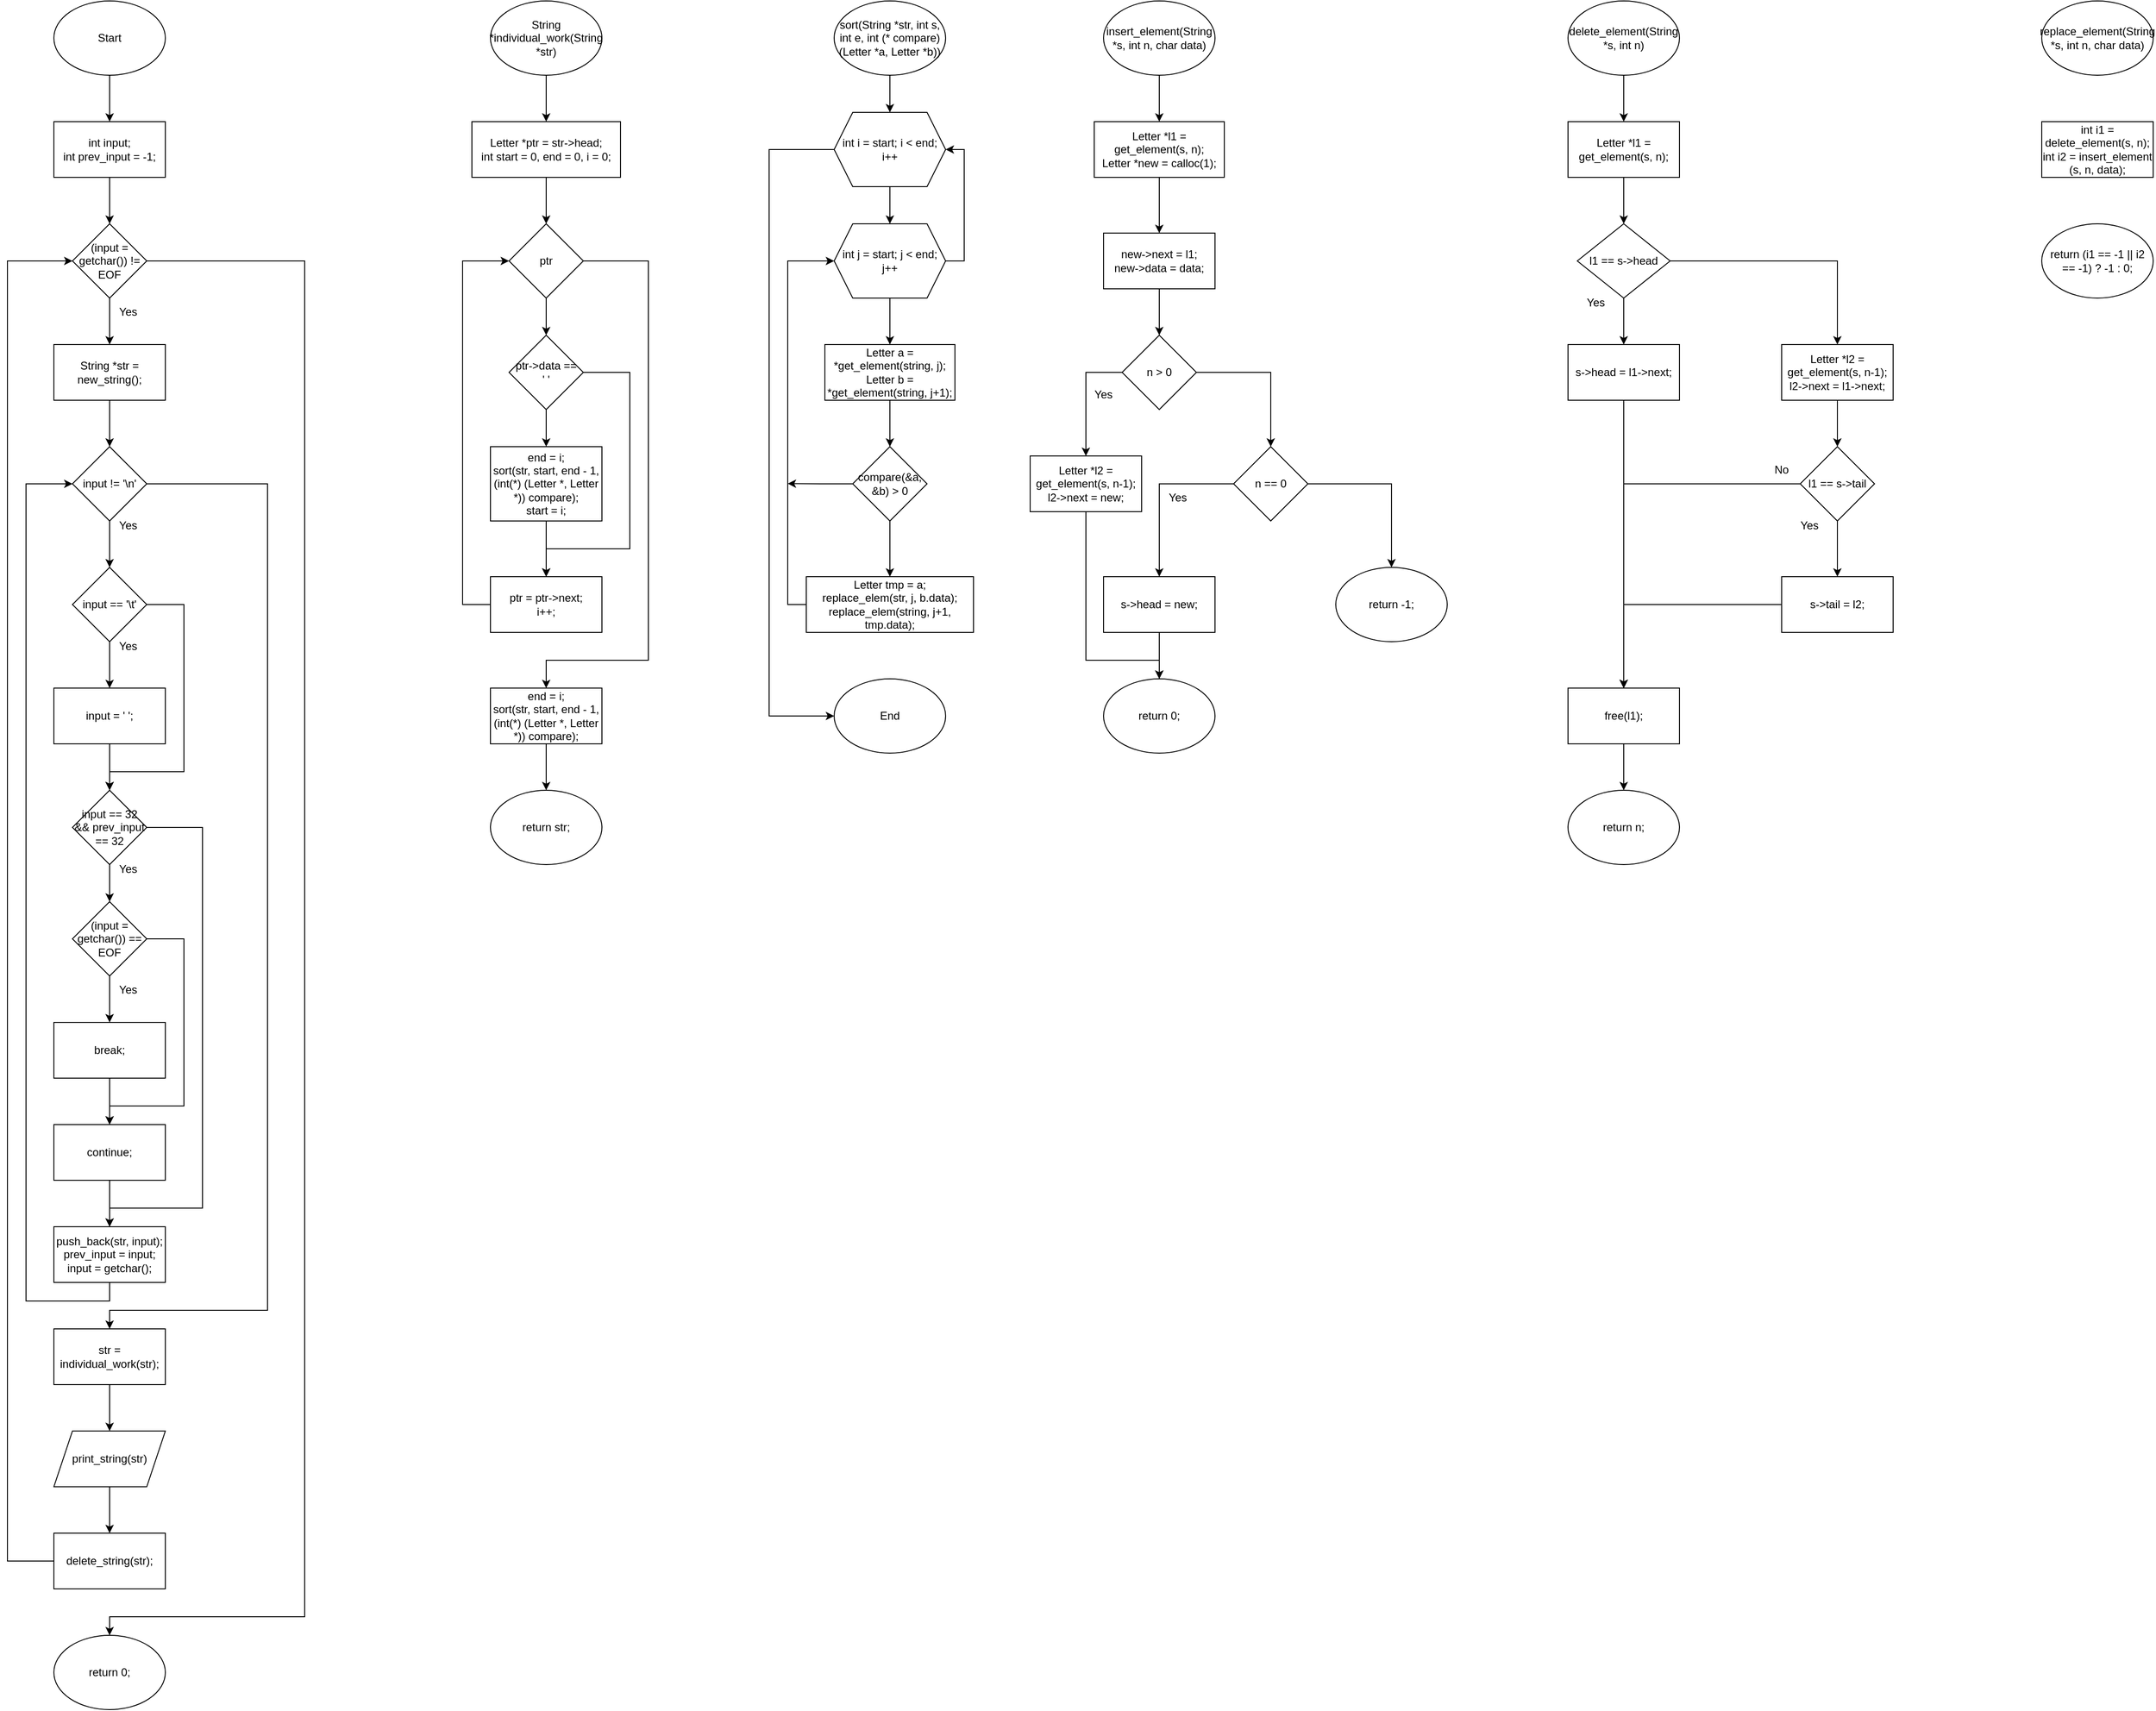 <mxfile version="20.7.4" type="github">
  <diagram id="Y2vHarJacgxoCaG1EZnM" name="Страница 1">
    <mxGraphModel dx="521" dy="563" grid="1" gridSize="10" guides="1" tooltips="1" connect="1" arrows="1" fold="1" page="1" pageScale="1" pageWidth="827" pageHeight="1169" math="0" shadow="0">
      <root>
        <mxCell id="0" />
        <mxCell id="1" parent="0" />
        <mxCell id="xrbsxQGYiJHUY4e2r1St-13" value="" style="edgeStyle=orthogonalEdgeStyle;rounded=0;orthogonalLoop=1;jettySize=auto;html=1;" edge="1" parent="1" source="xrbsxQGYiJHUY4e2r1St-1" target="xrbsxQGYiJHUY4e2r1St-2">
          <mxGeometry relative="1" as="geometry" />
        </mxCell>
        <mxCell id="xrbsxQGYiJHUY4e2r1St-1" value="Start" style="ellipse;whiteSpace=wrap;html=1;" vertex="1" parent="1">
          <mxGeometry x="70" y="50" width="120" height="80" as="geometry" />
        </mxCell>
        <mxCell id="xrbsxQGYiJHUY4e2r1St-14" value="" style="edgeStyle=orthogonalEdgeStyle;rounded=0;orthogonalLoop=1;jettySize=auto;html=1;" edge="1" parent="1" source="xrbsxQGYiJHUY4e2r1St-2" target="xrbsxQGYiJHUY4e2r1St-3">
          <mxGeometry relative="1" as="geometry" />
        </mxCell>
        <mxCell id="xrbsxQGYiJHUY4e2r1St-2" value="int input;&lt;br&gt;int prev_input = -1;" style="rounded=0;whiteSpace=wrap;html=1;" vertex="1" parent="1">
          <mxGeometry x="70" y="180" width="120" height="60" as="geometry" />
        </mxCell>
        <mxCell id="xrbsxQGYiJHUY4e2r1St-15" value="" style="edgeStyle=orthogonalEdgeStyle;rounded=0;orthogonalLoop=1;jettySize=auto;html=1;" edge="1" parent="1" source="xrbsxQGYiJHUY4e2r1St-3" target="xrbsxQGYiJHUY4e2r1St-4">
          <mxGeometry relative="1" as="geometry" />
        </mxCell>
        <mxCell id="xrbsxQGYiJHUY4e2r1St-42" style="edgeStyle=orthogonalEdgeStyle;rounded=0;orthogonalLoop=1;jettySize=auto;html=1;exitX=1;exitY=0.5;exitDx=0;exitDy=0;entryX=0.5;entryY=0;entryDx=0;entryDy=0;" edge="1" parent="1" source="xrbsxQGYiJHUY4e2r1St-3" target="xrbsxQGYiJHUY4e2r1St-28">
          <mxGeometry relative="1" as="geometry">
            <Array as="points">
              <mxPoint x="340" y="330" />
              <mxPoint x="340" y="1790" />
              <mxPoint x="130" y="1790" />
            </Array>
          </mxGeometry>
        </mxCell>
        <mxCell id="xrbsxQGYiJHUY4e2r1St-3" value="(input = getchar()) != EOF" style="rhombus;whiteSpace=wrap;html=1;" vertex="1" parent="1">
          <mxGeometry x="90" y="290" width="80" height="80" as="geometry" />
        </mxCell>
        <mxCell id="xrbsxQGYiJHUY4e2r1St-16" value="" style="edgeStyle=orthogonalEdgeStyle;rounded=0;orthogonalLoop=1;jettySize=auto;html=1;" edge="1" parent="1" source="xrbsxQGYiJHUY4e2r1St-4" target="xrbsxQGYiJHUY4e2r1St-5">
          <mxGeometry relative="1" as="geometry" />
        </mxCell>
        <mxCell id="xrbsxQGYiJHUY4e2r1St-4" value="String *str = new_string();" style="rounded=0;whiteSpace=wrap;html=1;" vertex="1" parent="1">
          <mxGeometry x="70" y="420" width="120" height="60" as="geometry" />
        </mxCell>
        <mxCell id="xrbsxQGYiJHUY4e2r1St-17" value="" style="edgeStyle=orthogonalEdgeStyle;rounded=0;orthogonalLoop=1;jettySize=auto;html=1;" edge="1" parent="1" source="xrbsxQGYiJHUY4e2r1St-5" target="xrbsxQGYiJHUY4e2r1St-6">
          <mxGeometry relative="1" as="geometry" />
        </mxCell>
        <mxCell id="xrbsxQGYiJHUY4e2r1St-38" style="edgeStyle=orthogonalEdgeStyle;rounded=0;orthogonalLoop=1;jettySize=auto;html=1;exitX=1;exitY=0.5;exitDx=0;exitDy=0;entryX=0.5;entryY=0;entryDx=0;entryDy=0;" edge="1" parent="1" source="xrbsxQGYiJHUY4e2r1St-5" target="xrbsxQGYiJHUY4e2r1St-25">
          <mxGeometry relative="1" as="geometry">
            <Array as="points">
              <mxPoint x="300" y="570" />
              <mxPoint x="300" y="1460" />
              <mxPoint x="130" y="1460" />
            </Array>
          </mxGeometry>
        </mxCell>
        <mxCell id="xrbsxQGYiJHUY4e2r1St-5" value="input != &#39;\n&#39;" style="rhombus;whiteSpace=wrap;html=1;" vertex="1" parent="1">
          <mxGeometry x="90" y="530" width="80" height="80" as="geometry" />
        </mxCell>
        <mxCell id="xrbsxQGYiJHUY4e2r1St-8" value="" style="edgeStyle=orthogonalEdgeStyle;rounded=0;orthogonalLoop=1;jettySize=auto;html=1;" edge="1" parent="1" source="xrbsxQGYiJHUY4e2r1St-6" target="xrbsxQGYiJHUY4e2r1St-7">
          <mxGeometry relative="1" as="geometry" />
        </mxCell>
        <mxCell id="xrbsxQGYiJHUY4e2r1St-18" style="edgeStyle=orthogonalEdgeStyle;rounded=0;orthogonalLoop=1;jettySize=auto;html=1;exitX=1;exitY=0.5;exitDx=0;exitDy=0;entryX=0.5;entryY=0;entryDx=0;entryDy=0;" edge="1" parent="1" source="xrbsxQGYiJHUY4e2r1St-6" target="xrbsxQGYiJHUY4e2r1St-9">
          <mxGeometry relative="1" as="geometry">
            <Array as="points">
              <mxPoint x="210" y="700" />
              <mxPoint x="210" y="880" />
              <mxPoint x="130" y="880" />
            </Array>
          </mxGeometry>
        </mxCell>
        <mxCell id="xrbsxQGYiJHUY4e2r1St-6" value="input == &#39;\t&#39;" style="rhombus;whiteSpace=wrap;html=1;" vertex="1" parent="1">
          <mxGeometry x="90" y="660" width="80" height="80" as="geometry" />
        </mxCell>
        <mxCell id="xrbsxQGYiJHUY4e2r1St-19" value="" style="edgeStyle=orthogonalEdgeStyle;rounded=0;orthogonalLoop=1;jettySize=auto;html=1;" edge="1" parent="1" source="xrbsxQGYiJHUY4e2r1St-7" target="xrbsxQGYiJHUY4e2r1St-9">
          <mxGeometry relative="1" as="geometry" />
        </mxCell>
        <mxCell id="xrbsxQGYiJHUY4e2r1St-7" value="input = &#39; &#39;;" style="rounded=0;whiteSpace=wrap;html=1;" vertex="1" parent="1">
          <mxGeometry x="70" y="790" width="120" height="60" as="geometry" />
        </mxCell>
        <mxCell id="xrbsxQGYiJHUY4e2r1St-20" value="" style="edgeStyle=orthogonalEdgeStyle;rounded=0;orthogonalLoop=1;jettySize=auto;html=1;" edge="1" parent="1" source="xrbsxQGYiJHUY4e2r1St-9" target="xrbsxQGYiJHUY4e2r1St-10">
          <mxGeometry relative="1" as="geometry" />
        </mxCell>
        <mxCell id="xrbsxQGYiJHUY4e2r1St-33" style="edgeStyle=orthogonalEdgeStyle;rounded=0;orthogonalLoop=1;jettySize=auto;html=1;exitX=1;exitY=0.5;exitDx=0;exitDy=0;entryX=0.5;entryY=0;entryDx=0;entryDy=0;" edge="1" parent="1" source="xrbsxQGYiJHUY4e2r1St-9" target="xrbsxQGYiJHUY4e2r1St-24">
          <mxGeometry relative="1" as="geometry">
            <Array as="points">
              <mxPoint x="230" y="940" />
              <mxPoint x="230" y="1350" />
              <mxPoint x="130" y="1350" />
            </Array>
          </mxGeometry>
        </mxCell>
        <mxCell id="xrbsxQGYiJHUY4e2r1St-9" value="input == 32 &amp;amp;&amp;amp; prev_input == 32" style="rhombus;whiteSpace=wrap;html=1;" vertex="1" parent="1">
          <mxGeometry x="90" y="900" width="80" height="80" as="geometry" />
        </mxCell>
        <mxCell id="xrbsxQGYiJHUY4e2r1St-21" value="" style="edgeStyle=orthogonalEdgeStyle;rounded=0;orthogonalLoop=1;jettySize=auto;html=1;" edge="1" parent="1" source="xrbsxQGYiJHUY4e2r1St-10" target="xrbsxQGYiJHUY4e2r1St-11">
          <mxGeometry relative="1" as="geometry" />
        </mxCell>
        <mxCell id="xrbsxQGYiJHUY4e2r1St-22" style="edgeStyle=orthogonalEdgeStyle;rounded=0;orthogonalLoop=1;jettySize=auto;html=1;exitX=1;exitY=0.5;exitDx=0;exitDy=0;entryX=0.5;entryY=0;entryDx=0;entryDy=0;" edge="1" parent="1" source="xrbsxQGYiJHUY4e2r1St-10" target="xrbsxQGYiJHUY4e2r1St-12">
          <mxGeometry relative="1" as="geometry">
            <Array as="points">
              <mxPoint x="210" y="1060" />
              <mxPoint x="210" y="1240" />
              <mxPoint x="130" y="1240" />
            </Array>
          </mxGeometry>
        </mxCell>
        <mxCell id="xrbsxQGYiJHUY4e2r1St-10" value="(input = getchar()) == EOF" style="rhombus;whiteSpace=wrap;html=1;" vertex="1" parent="1">
          <mxGeometry x="90" y="1020" width="80" height="80" as="geometry" />
        </mxCell>
        <mxCell id="xrbsxQGYiJHUY4e2r1St-23" value="" style="edgeStyle=orthogonalEdgeStyle;rounded=0;orthogonalLoop=1;jettySize=auto;html=1;" edge="1" parent="1" source="xrbsxQGYiJHUY4e2r1St-11" target="xrbsxQGYiJHUY4e2r1St-12">
          <mxGeometry relative="1" as="geometry" />
        </mxCell>
        <mxCell id="xrbsxQGYiJHUY4e2r1St-11" value="break;" style="rounded=0;whiteSpace=wrap;html=1;" vertex="1" parent="1">
          <mxGeometry x="70" y="1150" width="120" height="60" as="geometry" />
        </mxCell>
        <mxCell id="xrbsxQGYiJHUY4e2r1St-34" value="" style="edgeStyle=orthogonalEdgeStyle;rounded=0;orthogonalLoop=1;jettySize=auto;html=1;" edge="1" parent="1" source="xrbsxQGYiJHUY4e2r1St-12" target="xrbsxQGYiJHUY4e2r1St-24">
          <mxGeometry relative="1" as="geometry" />
        </mxCell>
        <mxCell id="xrbsxQGYiJHUY4e2r1St-12" value="continue;" style="rounded=0;whiteSpace=wrap;html=1;" vertex="1" parent="1">
          <mxGeometry x="70" y="1260" width="120" height="60" as="geometry" />
        </mxCell>
        <mxCell id="xrbsxQGYiJHUY4e2r1St-37" style="edgeStyle=orthogonalEdgeStyle;rounded=0;orthogonalLoop=1;jettySize=auto;html=1;exitX=0.5;exitY=1;exitDx=0;exitDy=0;entryX=0;entryY=0.5;entryDx=0;entryDy=0;" edge="1" parent="1" source="xrbsxQGYiJHUY4e2r1St-24" target="xrbsxQGYiJHUY4e2r1St-5">
          <mxGeometry relative="1" as="geometry">
            <Array as="points">
              <mxPoint x="130" y="1450" />
              <mxPoint x="40" y="1450" />
              <mxPoint x="40" y="570" />
            </Array>
          </mxGeometry>
        </mxCell>
        <mxCell id="xrbsxQGYiJHUY4e2r1St-24" value="push_back(str, input);&lt;br&gt;prev_input = input;&lt;br&gt;input = getchar();" style="rounded=0;whiteSpace=wrap;html=1;" vertex="1" parent="1">
          <mxGeometry x="70" y="1370" width="120" height="60" as="geometry" />
        </mxCell>
        <mxCell id="xrbsxQGYiJHUY4e2r1St-39" value="" style="edgeStyle=orthogonalEdgeStyle;rounded=0;orthogonalLoop=1;jettySize=auto;html=1;" edge="1" parent="1" source="xrbsxQGYiJHUY4e2r1St-25" target="xrbsxQGYiJHUY4e2r1St-26">
          <mxGeometry relative="1" as="geometry" />
        </mxCell>
        <mxCell id="xrbsxQGYiJHUY4e2r1St-25" value="str = individual_work(str);" style="rounded=0;whiteSpace=wrap;html=1;" vertex="1" parent="1">
          <mxGeometry x="70" y="1480" width="120" height="60" as="geometry" />
        </mxCell>
        <mxCell id="xrbsxQGYiJHUY4e2r1St-40" value="" style="edgeStyle=orthogonalEdgeStyle;rounded=0;orthogonalLoop=1;jettySize=auto;html=1;" edge="1" parent="1" source="xrbsxQGYiJHUY4e2r1St-26" target="xrbsxQGYiJHUY4e2r1St-27">
          <mxGeometry relative="1" as="geometry" />
        </mxCell>
        <mxCell id="xrbsxQGYiJHUY4e2r1St-26" value="print_string(str)" style="shape=parallelogram;perimeter=parallelogramPerimeter;whiteSpace=wrap;html=1;fixedSize=1;" vertex="1" parent="1">
          <mxGeometry x="70" y="1590" width="120" height="60" as="geometry" />
        </mxCell>
        <mxCell id="xrbsxQGYiJHUY4e2r1St-41" style="edgeStyle=orthogonalEdgeStyle;rounded=0;orthogonalLoop=1;jettySize=auto;html=1;exitX=0;exitY=0.5;exitDx=0;exitDy=0;entryX=0;entryY=0.5;entryDx=0;entryDy=0;" edge="1" parent="1" source="xrbsxQGYiJHUY4e2r1St-27" target="xrbsxQGYiJHUY4e2r1St-3">
          <mxGeometry relative="1" as="geometry">
            <Array as="points">
              <mxPoint x="20" y="1730" />
              <mxPoint x="20" y="330" />
            </Array>
          </mxGeometry>
        </mxCell>
        <mxCell id="xrbsxQGYiJHUY4e2r1St-27" value="delete_string(str);" style="rounded=0;whiteSpace=wrap;html=1;" vertex="1" parent="1">
          <mxGeometry x="70" y="1700" width="120" height="60" as="geometry" />
        </mxCell>
        <mxCell id="xrbsxQGYiJHUY4e2r1St-28" value="return 0;" style="ellipse;whiteSpace=wrap;html=1;" vertex="1" parent="1">
          <mxGeometry x="70" y="1810" width="120" height="80" as="geometry" />
        </mxCell>
        <mxCell id="xrbsxQGYiJHUY4e2r1St-29" value="Yes" style="text;html=1;strokeColor=none;fillColor=none;align=center;verticalAlign=middle;whiteSpace=wrap;rounded=0;" vertex="1" parent="1">
          <mxGeometry x="120" y="730" width="60" height="30" as="geometry" />
        </mxCell>
        <mxCell id="xrbsxQGYiJHUY4e2r1St-30" value="Yes" style="text;html=1;strokeColor=none;fillColor=none;align=center;verticalAlign=middle;whiteSpace=wrap;rounded=0;" vertex="1" parent="1">
          <mxGeometry x="120" y="600" width="60" height="30" as="geometry" />
        </mxCell>
        <mxCell id="xrbsxQGYiJHUY4e2r1St-31" value="Yes" style="text;html=1;strokeColor=none;fillColor=none;align=center;verticalAlign=middle;whiteSpace=wrap;rounded=0;" vertex="1" parent="1">
          <mxGeometry x="120" y="370" width="60" height="30" as="geometry" />
        </mxCell>
        <mxCell id="xrbsxQGYiJHUY4e2r1St-35" value="Yes" style="text;html=1;strokeColor=none;fillColor=none;align=center;verticalAlign=middle;whiteSpace=wrap;rounded=0;" vertex="1" parent="1">
          <mxGeometry x="120" y="970" width="60" height="30" as="geometry" />
        </mxCell>
        <mxCell id="xrbsxQGYiJHUY4e2r1St-36" value="Yes" style="text;html=1;strokeColor=none;fillColor=none;align=center;verticalAlign=middle;whiteSpace=wrap;rounded=0;" vertex="1" parent="1">
          <mxGeometry x="120" y="1100" width="60" height="30" as="geometry" />
        </mxCell>
        <mxCell id="xrbsxQGYiJHUY4e2r1St-52" value="" style="edgeStyle=orthogonalEdgeStyle;rounded=0;orthogonalLoop=1;jettySize=auto;html=1;" edge="1" parent="1" source="xrbsxQGYiJHUY4e2r1St-43" target="xrbsxQGYiJHUY4e2r1St-44">
          <mxGeometry relative="1" as="geometry" />
        </mxCell>
        <mxCell id="xrbsxQGYiJHUY4e2r1St-43" value="String *individual_work(String *str)" style="ellipse;whiteSpace=wrap;html=1;" vertex="1" parent="1">
          <mxGeometry x="540" y="50" width="120" height="80" as="geometry" />
        </mxCell>
        <mxCell id="xrbsxQGYiJHUY4e2r1St-53" value="" style="edgeStyle=orthogonalEdgeStyle;rounded=0;orthogonalLoop=1;jettySize=auto;html=1;" edge="1" parent="1" source="xrbsxQGYiJHUY4e2r1St-44" target="xrbsxQGYiJHUY4e2r1St-45">
          <mxGeometry relative="1" as="geometry" />
        </mxCell>
        <mxCell id="xrbsxQGYiJHUY4e2r1St-44" value="Letter *ptr = str-&amp;gt;head;&lt;br&gt;int start = 0, end = 0, i = 0;" style="rounded=0;whiteSpace=wrap;html=1;" vertex="1" parent="1">
          <mxGeometry x="520" y="180" width="160" height="60" as="geometry" />
        </mxCell>
        <mxCell id="xrbsxQGYiJHUY4e2r1St-51" value="" style="edgeStyle=orthogonalEdgeStyle;rounded=0;orthogonalLoop=1;jettySize=auto;html=1;" edge="1" parent="1" source="xrbsxQGYiJHUY4e2r1St-45" target="xrbsxQGYiJHUY4e2r1St-46">
          <mxGeometry relative="1" as="geometry" />
        </mxCell>
        <mxCell id="xrbsxQGYiJHUY4e2r1St-57" style="edgeStyle=orthogonalEdgeStyle;rounded=0;orthogonalLoop=1;jettySize=auto;html=1;exitX=1;exitY=0.5;exitDx=0;exitDy=0;entryX=0.5;entryY=0;entryDx=0;entryDy=0;" edge="1" parent="1" source="xrbsxQGYiJHUY4e2r1St-45" target="xrbsxQGYiJHUY4e2r1St-56">
          <mxGeometry relative="1" as="geometry">
            <Array as="points">
              <mxPoint x="710" y="330" />
              <mxPoint x="710" y="760" />
              <mxPoint x="600" y="760" />
            </Array>
          </mxGeometry>
        </mxCell>
        <mxCell id="xrbsxQGYiJHUY4e2r1St-45" value="ptr" style="rhombus;whiteSpace=wrap;html=1;" vertex="1" parent="1">
          <mxGeometry x="560" y="290" width="80" height="80" as="geometry" />
        </mxCell>
        <mxCell id="xrbsxQGYiJHUY4e2r1St-48" value="" style="edgeStyle=orthogonalEdgeStyle;rounded=0;orthogonalLoop=1;jettySize=auto;html=1;" edge="1" parent="1" source="xrbsxQGYiJHUY4e2r1St-46" target="xrbsxQGYiJHUY4e2r1St-47">
          <mxGeometry relative="1" as="geometry" />
        </mxCell>
        <mxCell id="xrbsxQGYiJHUY4e2r1St-50" style="edgeStyle=orthogonalEdgeStyle;rounded=0;orthogonalLoop=1;jettySize=auto;html=1;exitX=1;exitY=0.5;exitDx=0;exitDy=0;entryX=0.5;entryY=0;entryDx=0;entryDy=0;" edge="1" parent="1" source="xrbsxQGYiJHUY4e2r1St-46" target="xrbsxQGYiJHUY4e2r1St-49">
          <mxGeometry relative="1" as="geometry">
            <Array as="points">
              <mxPoint x="690" y="450" />
              <mxPoint x="690" y="640" />
              <mxPoint x="600" y="640" />
            </Array>
          </mxGeometry>
        </mxCell>
        <mxCell id="xrbsxQGYiJHUY4e2r1St-46" value="ptr-&amp;gt;data ==&lt;br&gt;&#39; &#39;" style="rhombus;whiteSpace=wrap;html=1;" vertex="1" parent="1">
          <mxGeometry x="560" y="410" width="80" height="80" as="geometry" />
        </mxCell>
        <mxCell id="xrbsxQGYiJHUY4e2r1St-54" value="" style="edgeStyle=orthogonalEdgeStyle;rounded=0;orthogonalLoop=1;jettySize=auto;html=1;" edge="1" parent="1" source="xrbsxQGYiJHUY4e2r1St-47" target="xrbsxQGYiJHUY4e2r1St-49">
          <mxGeometry relative="1" as="geometry" />
        </mxCell>
        <mxCell id="xrbsxQGYiJHUY4e2r1St-47" value="end = i;&lt;br&gt;sort(str, start, end - 1, (int(*) (Letter *, Letter *)) compare);&lt;br&gt;start = i;" style="rounded=0;whiteSpace=wrap;html=1;" vertex="1" parent="1">
          <mxGeometry x="540" y="530" width="120" height="80" as="geometry" />
        </mxCell>
        <mxCell id="xrbsxQGYiJHUY4e2r1St-55" style="edgeStyle=orthogonalEdgeStyle;rounded=0;orthogonalLoop=1;jettySize=auto;html=1;exitX=0;exitY=0.5;exitDx=0;exitDy=0;entryX=0;entryY=0.5;entryDx=0;entryDy=0;" edge="1" parent="1" source="xrbsxQGYiJHUY4e2r1St-49" target="xrbsxQGYiJHUY4e2r1St-45">
          <mxGeometry relative="1" as="geometry">
            <Array as="points">
              <mxPoint x="510" y="700" />
              <mxPoint x="510" y="330" />
            </Array>
          </mxGeometry>
        </mxCell>
        <mxCell id="xrbsxQGYiJHUY4e2r1St-49" value="ptr = ptr-&amp;gt;next;&lt;br&gt;i++;" style="rounded=0;whiteSpace=wrap;html=1;" vertex="1" parent="1">
          <mxGeometry x="540" y="670" width="120" height="60" as="geometry" />
        </mxCell>
        <mxCell id="xrbsxQGYiJHUY4e2r1St-59" value="" style="edgeStyle=orthogonalEdgeStyle;rounded=0;orthogonalLoop=1;jettySize=auto;html=1;" edge="1" parent="1" source="xrbsxQGYiJHUY4e2r1St-56" target="xrbsxQGYiJHUY4e2r1St-58">
          <mxGeometry relative="1" as="geometry" />
        </mxCell>
        <mxCell id="xrbsxQGYiJHUY4e2r1St-56" value="end = i;&lt;br&gt;sort(str, start, end - 1, (int(*) (Letter *, Letter *)) compare);" style="rounded=0;whiteSpace=wrap;html=1;" vertex="1" parent="1">
          <mxGeometry x="540" y="790" width="120" height="60" as="geometry" />
        </mxCell>
        <mxCell id="xrbsxQGYiJHUY4e2r1St-58" value="return str;" style="ellipse;whiteSpace=wrap;html=1;" vertex="1" parent="1">
          <mxGeometry x="540" y="900" width="120" height="80" as="geometry" />
        </mxCell>
        <mxCell id="xrbsxQGYiJHUY4e2r1St-67" value="" style="edgeStyle=orthogonalEdgeStyle;rounded=0;orthogonalLoop=1;jettySize=auto;html=1;" edge="1" parent="1" source="xrbsxQGYiJHUY4e2r1St-60" target="xrbsxQGYiJHUY4e2r1St-61">
          <mxGeometry relative="1" as="geometry" />
        </mxCell>
        <mxCell id="xrbsxQGYiJHUY4e2r1St-60" value="sort(String *str, int s, int e, int (* compare) (Letter *a, Letter *b))" style="ellipse;whiteSpace=wrap;html=1;" vertex="1" parent="1">
          <mxGeometry x="910" y="50" width="120" height="80" as="geometry" />
        </mxCell>
        <mxCell id="xrbsxQGYiJHUY4e2r1St-68" value="" style="edgeStyle=orthogonalEdgeStyle;rounded=0;orthogonalLoop=1;jettySize=auto;html=1;" edge="1" parent="1" source="xrbsxQGYiJHUY4e2r1St-61" target="xrbsxQGYiJHUY4e2r1St-62">
          <mxGeometry relative="1" as="geometry" />
        </mxCell>
        <mxCell id="xrbsxQGYiJHUY4e2r1St-76" style="edgeStyle=orthogonalEdgeStyle;rounded=0;orthogonalLoop=1;jettySize=auto;html=1;exitX=0;exitY=0.5;exitDx=0;exitDy=0;entryX=0;entryY=0.5;entryDx=0;entryDy=0;" edge="1" parent="1" source="xrbsxQGYiJHUY4e2r1St-61" target="xrbsxQGYiJHUY4e2r1St-75">
          <mxGeometry relative="1" as="geometry">
            <Array as="points">
              <mxPoint x="840" y="210" />
              <mxPoint x="840" y="820" />
            </Array>
          </mxGeometry>
        </mxCell>
        <mxCell id="xrbsxQGYiJHUY4e2r1St-61" value="int i = start; i &amp;lt; end; i++" style="shape=hexagon;perimeter=hexagonPerimeter2;whiteSpace=wrap;html=1;fixedSize=1;" vertex="1" parent="1">
          <mxGeometry x="910" y="170" width="120" height="80" as="geometry" />
        </mxCell>
        <mxCell id="xrbsxQGYiJHUY4e2r1St-69" value="" style="edgeStyle=orthogonalEdgeStyle;rounded=0;orthogonalLoop=1;jettySize=auto;html=1;" edge="1" parent="1" source="xrbsxQGYiJHUY4e2r1St-62" target="xrbsxQGYiJHUY4e2r1St-63">
          <mxGeometry relative="1" as="geometry" />
        </mxCell>
        <mxCell id="xrbsxQGYiJHUY4e2r1St-73" style="edgeStyle=orthogonalEdgeStyle;rounded=0;orthogonalLoop=1;jettySize=auto;html=1;exitX=1;exitY=0.5;exitDx=0;exitDy=0;entryX=1;entryY=0.5;entryDx=0;entryDy=0;" edge="1" parent="1" source="xrbsxQGYiJHUY4e2r1St-62" target="xrbsxQGYiJHUY4e2r1St-61">
          <mxGeometry relative="1" as="geometry" />
        </mxCell>
        <mxCell id="xrbsxQGYiJHUY4e2r1St-62" value="int j = start; j &amp;lt; end; j++" style="shape=hexagon;perimeter=hexagonPerimeter2;whiteSpace=wrap;html=1;fixedSize=1;" vertex="1" parent="1">
          <mxGeometry x="910" y="290" width="120" height="80" as="geometry" />
        </mxCell>
        <mxCell id="xrbsxQGYiJHUY4e2r1St-70" value="" style="edgeStyle=orthogonalEdgeStyle;rounded=0;orthogonalLoop=1;jettySize=auto;html=1;" edge="1" parent="1" source="xrbsxQGYiJHUY4e2r1St-63" target="xrbsxQGYiJHUY4e2r1St-64">
          <mxGeometry relative="1" as="geometry" />
        </mxCell>
        <mxCell id="xrbsxQGYiJHUY4e2r1St-63" value="Letter a = *get_element(string, j);&lt;br&gt;Letter b = *get_element(string, j+1);" style="rounded=0;whiteSpace=wrap;html=1;" vertex="1" parent="1">
          <mxGeometry x="900" y="420" width="140" height="60" as="geometry" />
        </mxCell>
        <mxCell id="xrbsxQGYiJHUY4e2r1St-66" value="" style="edgeStyle=orthogonalEdgeStyle;rounded=0;orthogonalLoop=1;jettySize=auto;html=1;" edge="1" parent="1" source="xrbsxQGYiJHUY4e2r1St-64" target="xrbsxQGYiJHUY4e2r1St-65">
          <mxGeometry relative="1" as="geometry" />
        </mxCell>
        <mxCell id="xrbsxQGYiJHUY4e2r1St-72" style="edgeStyle=orthogonalEdgeStyle;rounded=0;orthogonalLoop=1;jettySize=auto;html=1;exitX=0;exitY=0.5;exitDx=0;exitDy=0;" edge="1" parent="1" source="xrbsxQGYiJHUY4e2r1St-64">
          <mxGeometry relative="1" as="geometry">
            <mxPoint x="860" y="569.765" as="targetPoint" />
          </mxGeometry>
        </mxCell>
        <mxCell id="xrbsxQGYiJHUY4e2r1St-64" value="compare(&amp;amp;a, &amp;amp;b) &amp;gt; 0" style="rhombus;whiteSpace=wrap;html=1;" vertex="1" parent="1">
          <mxGeometry x="930" y="530" width="80" height="80" as="geometry" />
        </mxCell>
        <mxCell id="xrbsxQGYiJHUY4e2r1St-71" style="edgeStyle=orthogonalEdgeStyle;rounded=0;orthogonalLoop=1;jettySize=auto;html=1;exitX=0;exitY=0.5;exitDx=0;exitDy=0;entryX=0;entryY=0.5;entryDx=0;entryDy=0;" edge="1" parent="1" source="xrbsxQGYiJHUY4e2r1St-65" target="xrbsxQGYiJHUY4e2r1St-62">
          <mxGeometry relative="1" as="geometry" />
        </mxCell>
        <mxCell id="xrbsxQGYiJHUY4e2r1St-65" value="Letter tmp = a;&lt;br&gt;replace_elem(str, j, b.data);&lt;br&gt;replace_elem(string, j+1, tmp.data);" style="rounded=0;whiteSpace=wrap;html=1;" vertex="1" parent="1">
          <mxGeometry x="880" y="670" width="180" height="60" as="geometry" />
        </mxCell>
        <mxCell id="xrbsxQGYiJHUY4e2r1St-75" value="End" style="ellipse;whiteSpace=wrap;html=1;" vertex="1" parent="1">
          <mxGeometry x="910" y="780" width="120" height="80" as="geometry" />
        </mxCell>
        <mxCell id="xrbsxQGYiJHUY4e2r1St-87" value="" style="edgeStyle=orthogonalEdgeStyle;rounded=0;orthogonalLoop=1;jettySize=auto;html=1;" edge="1" parent="1" source="xrbsxQGYiJHUY4e2r1St-77" target="xrbsxQGYiJHUY4e2r1St-78">
          <mxGeometry relative="1" as="geometry" />
        </mxCell>
        <mxCell id="xrbsxQGYiJHUY4e2r1St-77" value="insert_element(String *s, int n, char data)" style="ellipse;whiteSpace=wrap;html=1;" vertex="1" parent="1">
          <mxGeometry x="1200" y="50" width="120" height="80" as="geometry" />
        </mxCell>
        <mxCell id="xrbsxQGYiJHUY4e2r1St-88" value="" style="edgeStyle=orthogonalEdgeStyle;rounded=0;orthogonalLoop=1;jettySize=auto;html=1;" edge="1" parent="1" source="xrbsxQGYiJHUY4e2r1St-78" target="xrbsxQGYiJHUY4e2r1St-79">
          <mxGeometry relative="1" as="geometry" />
        </mxCell>
        <mxCell id="xrbsxQGYiJHUY4e2r1St-78" value="Letter *l1 = get_element(s, n);&lt;br&gt;Letter *new = calloc(1);" style="rounded=0;whiteSpace=wrap;html=1;" vertex="1" parent="1">
          <mxGeometry x="1190" y="180" width="140" height="60" as="geometry" />
        </mxCell>
        <mxCell id="xrbsxQGYiJHUY4e2r1St-89" value="" style="edgeStyle=orthogonalEdgeStyle;rounded=0;orthogonalLoop=1;jettySize=auto;html=1;" edge="1" parent="1" source="xrbsxQGYiJHUY4e2r1St-79" target="xrbsxQGYiJHUY4e2r1St-80">
          <mxGeometry relative="1" as="geometry" />
        </mxCell>
        <mxCell id="xrbsxQGYiJHUY4e2r1St-79" value="new-&amp;gt;next = l1;&lt;br&gt;new-&amp;gt;data = data;" style="rounded=0;whiteSpace=wrap;html=1;" vertex="1" parent="1">
          <mxGeometry x="1200" y="300" width="120" height="60" as="geometry" />
        </mxCell>
        <mxCell id="xrbsxQGYiJHUY4e2r1St-90" style="edgeStyle=orthogonalEdgeStyle;rounded=0;orthogonalLoop=1;jettySize=auto;html=1;exitX=0;exitY=0.5;exitDx=0;exitDy=0;entryX=0.5;entryY=0;entryDx=0;entryDy=0;" edge="1" parent="1" source="xrbsxQGYiJHUY4e2r1St-80" target="xrbsxQGYiJHUY4e2r1St-81">
          <mxGeometry relative="1" as="geometry" />
        </mxCell>
        <mxCell id="xrbsxQGYiJHUY4e2r1St-91" style="edgeStyle=orthogonalEdgeStyle;rounded=0;orthogonalLoop=1;jettySize=auto;html=1;exitX=1;exitY=0.5;exitDx=0;exitDy=0;entryX=0.5;entryY=0;entryDx=0;entryDy=0;" edge="1" parent="1" source="xrbsxQGYiJHUY4e2r1St-80" target="xrbsxQGYiJHUY4e2r1St-82">
          <mxGeometry relative="1" as="geometry" />
        </mxCell>
        <mxCell id="xrbsxQGYiJHUY4e2r1St-80" value="n &amp;gt; 0" style="rhombus;whiteSpace=wrap;html=1;" vertex="1" parent="1">
          <mxGeometry x="1220" y="410" width="80" height="80" as="geometry" />
        </mxCell>
        <mxCell id="xrbsxQGYiJHUY4e2r1St-97" style="edgeStyle=orthogonalEdgeStyle;rounded=0;orthogonalLoop=1;jettySize=auto;html=1;exitX=0.5;exitY=1;exitDx=0;exitDy=0;entryX=0.5;entryY=0;entryDx=0;entryDy=0;" edge="1" parent="1" source="xrbsxQGYiJHUY4e2r1St-81" target="xrbsxQGYiJHUY4e2r1St-86">
          <mxGeometry relative="1" as="geometry">
            <Array as="points">
              <mxPoint x="1181" y="760" />
              <mxPoint x="1260" y="760" />
            </Array>
          </mxGeometry>
        </mxCell>
        <mxCell id="xrbsxQGYiJHUY4e2r1St-81" value="Letter *l2 = get_element(s, n-1);&lt;br&gt;l2-&amp;gt;next = new;" style="rounded=0;whiteSpace=wrap;html=1;" vertex="1" parent="1">
          <mxGeometry x="1121" y="540" width="120" height="60" as="geometry" />
        </mxCell>
        <mxCell id="xrbsxQGYiJHUY4e2r1St-94" style="edgeStyle=orthogonalEdgeStyle;rounded=0;orthogonalLoop=1;jettySize=auto;html=1;exitX=0;exitY=0.5;exitDx=0;exitDy=0;entryX=0.5;entryY=0;entryDx=0;entryDy=0;" edge="1" parent="1" source="xrbsxQGYiJHUY4e2r1St-82" target="xrbsxQGYiJHUY4e2r1St-83">
          <mxGeometry relative="1" as="geometry" />
        </mxCell>
        <mxCell id="xrbsxQGYiJHUY4e2r1St-95" style="edgeStyle=orthogonalEdgeStyle;rounded=0;orthogonalLoop=1;jettySize=auto;html=1;exitX=1;exitY=0.5;exitDx=0;exitDy=0;entryX=0.5;entryY=0;entryDx=0;entryDy=0;" edge="1" parent="1" source="xrbsxQGYiJHUY4e2r1St-82" target="xrbsxQGYiJHUY4e2r1St-85">
          <mxGeometry relative="1" as="geometry" />
        </mxCell>
        <mxCell id="xrbsxQGYiJHUY4e2r1St-82" value="n == 0" style="rhombus;whiteSpace=wrap;html=1;" vertex="1" parent="1">
          <mxGeometry x="1340" y="530" width="80" height="80" as="geometry" />
        </mxCell>
        <mxCell id="xrbsxQGYiJHUY4e2r1St-96" value="" style="edgeStyle=orthogonalEdgeStyle;rounded=0;orthogonalLoop=1;jettySize=auto;html=1;" edge="1" parent="1" source="xrbsxQGYiJHUY4e2r1St-83" target="xrbsxQGYiJHUY4e2r1St-86">
          <mxGeometry relative="1" as="geometry" />
        </mxCell>
        <mxCell id="xrbsxQGYiJHUY4e2r1St-83" value="s-&amp;gt;head = new;" style="rounded=0;whiteSpace=wrap;html=1;" vertex="1" parent="1">
          <mxGeometry x="1200" y="670" width="120" height="60" as="geometry" />
        </mxCell>
        <mxCell id="xrbsxQGYiJHUY4e2r1St-85" value="return -1;" style="ellipse;whiteSpace=wrap;html=1;" vertex="1" parent="1">
          <mxGeometry x="1450" y="660" width="120" height="80" as="geometry" />
        </mxCell>
        <mxCell id="xrbsxQGYiJHUY4e2r1St-86" value="return 0;" style="ellipse;whiteSpace=wrap;html=1;" vertex="1" parent="1">
          <mxGeometry x="1200" y="780" width="120" height="80" as="geometry" />
        </mxCell>
        <mxCell id="xrbsxQGYiJHUY4e2r1St-100" value="Yes" style="text;html=1;strokeColor=none;fillColor=none;align=center;verticalAlign=middle;whiteSpace=wrap;rounded=0;" vertex="1" parent="1">
          <mxGeometry x="1170" y="459" width="60" height="30" as="geometry" />
        </mxCell>
        <mxCell id="xrbsxQGYiJHUY4e2r1St-101" value="Yes" style="text;html=1;strokeColor=none;fillColor=none;align=center;verticalAlign=middle;whiteSpace=wrap;rounded=0;" vertex="1" parent="1">
          <mxGeometry x="1250" y="570" width="60" height="30" as="geometry" />
        </mxCell>
        <mxCell id="xrbsxQGYiJHUY4e2r1St-109" value="" style="edgeStyle=orthogonalEdgeStyle;rounded=0;orthogonalLoop=1;jettySize=auto;html=1;" edge="1" parent="1" source="xrbsxQGYiJHUY4e2r1St-102" target="xrbsxQGYiJHUY4e2r1St-103">
          <mxGeometry relative="1" as="geometry" />
        </mxCell>
        <mxCell id="xrbsxQGYiJHUY4e2r1St-102" value="delete_element(String *s, int n)" style="ellipse;whiteSpace=wrap;html=1;" vertex="1" parent="1">
          <mxGeometry x="1700" y="50" width="120" height="80" as="geometry" />
        </mxCell>
        <mxCell id="xrbsxQGYiJHUY4e2r1St-108" value="" style="edgeStyle=orthogonalEdgeStyle;rounded=0;orthogonalLoop=1;jettySize=auto;html=1;" edge="1" parent="1" source="xrbsxQGYiJHUY4e2r1St-103" target="xrbsxQGYiJHUY4e2r1St-104">
          <mxGeometry relative="1" as="geometry" />
        </mxCell>
        <mxCell id="xrbsxQGYiJHUY4e2r1St-103" value="Letter *l1 = get_element(s, n);" style="rounded=0;whiteSpace=wrap;html=1;" vertex="1" parent="1">
          <mxGeometry x="1700" y="180" width="120" height="60" as="geometry" />
        </mxCell>
        <mxCell id="xrbsxQGYiJHUY4e2r1St-107" value="" style="edgeStyle=orthogonalEdgeStyle;rounded=0;orthogonalLoop=1;jettySize=auto;html=1;" edge="1" parent="1" source="xrbsxQGYiJHUY4e2r1St-104" target="xrbsxQGYiJHUY4e2r1St-105">
          <mxGeometry relative="1" as="geometry" />
        </mxCell>
        <mxCell id="xrbsxQGYiJHUY4e2r1St-110" style="edgeStyle=orthogonalEdgeStyle;rounded=0;orthogonalLoop=1;jettySize=auto;html=1;exitX=1;exitY=0.5;exitDx=0;exitDy=0;entryX=0.5;entryY=0;entryDx=0;entryDy=0;" edge="1" parent="1" source="xrbsxQGYiJHUY4e2r1St-104" target="xrbsxQGYiJHUY4e2r1St-106">
          <mxGeometry relative="1" as="geometry" />
        </mxCell>
        <mxCell id="xrbsxQGYiJHUY4e2r1St-104" value="l1 == s-&amp;gt;head" style="rhombus;whiteSpace=wrap;html=1;" vertex="1" parent="1">
          <mxGeometry x="1710" y="290" width="100" height="80" as="geometry" />
        </mxCell>
        <mxCell id="xrbsxQGYiJHUY4e2r1St-118" style="edgeStyle=orthogonalEdgeStyle;rounded=0;orthogonalLoop=1;jettySize=auto;html=1;exitX=0.5;exitY=1;exitDx=0;exitDy=0;entryX=0.5;entryY=0;entryDx=0;entryDy=0;" edge="1" parent="1" source="xrbsxQGYiJHUY4e2r1St-105" target="xrbsxQGYiJHUY4e2r1St-116">
          <mxGeometry relative="1" as="geometry" />
        </mxCell>
        <mxCell id="xrbsxQGYiJHUY4e2r1St-105" value="s-&amp;gt;head = l1-&amp;gt;next;" style="rounded=0;whiteSpace=wrap;html=1;" vertex="1" parent="1">
          <mxGeometry x="1700" y="420" width="120" height="60" as="geometry" />
        </mxCell>
        <mxCell id="xrbsxQGYiJHUY4e2r1St-113" value="" style="edgeStyle=orthogonalEdgeStyle;rounded=0;orthogonalLoop=1;jettySize=auto;html=1;" edge="1" parent="1" source="xrbsxQGYiJHUY4e2r1St-106" target="xrbsxQGYiJHUY4e2r1St-111">
          <mxGeometry relative="1" as="geometry" />
        </mxCell>
        <mxCell id="xrbsxQGYiJHUY4e2r1St-106" value="Letter *l2 = get_element(s, n-1);&lt;br&gt;l2-&amp;gt;next = l1-&amp;gt;next;" style="rounded=0;whiteSpace=wrap;html=1;" vertex="1" parent="1">
          <mxGeometry x="1930" y="420" width="120" height="60" as="geometry" />
        </mxCell>
        <mxCell id="xrbsxQGYiJHUY4e2r1St-114" value="" style="edgeStyle=orthogonalEdgeStyle;rounded=0;orthogonalLoop=1;jettySize=auto;html=1;" edge="1" parent="1" source="xrbsxQGYiJHUY4e2r1St-111" target="xrbsxQGYiJHUY4e2r1St-112">
          <mxGeometry relative="1" as="geometry" />
        </mxCell>
        <mxCell id="xrbsxQGYiJHUY4e2r1St-121" style="edgeStyle=orthogonalEdgeStyle;rounded=0;orthogonalLoop=1;jettySize=auto;html=1;exitX=0;exitY=0.5;exitDx=0;exitDy=0;entryX=0.5;entryY=0;entryDx=0;entryDy=0;" edge="1" parent="1" source="xrbsxQGYiJHUY4e2r1St-111" target="xrbsxQGYiJHUY4e2r1St-116">
          <mxGeometry relative="1" as="geometry" />
        </mxCell>
        <mxCell id="xrbsxQGYiJHUY4e2r1St-111" value="l1 == s-&amp;gt;tail" style="rhombus;whiteSpace=wrap;html=1;" vertex="1" parent="1">
          <mxGeometry x="1950" y="530" width="80" height="80" as="geometry" />
        </mxCell>
        <mxCell id="xrbsxQGYiJHUY4e2r1St-120" style="edgeStyle=orthogonalEdgeStyle;rounded=0;orthogonalLoop=1;jettySize=auto;html=1;exitX=0;exitY=0.5;exitDx=0;exitDy=0;entryX=0.5;entryY=0;entryDx=0;entryDy=0;" edge="1" parent="1" source="xrbsxQGYiJHUY4e2r1St-112" target="xrbsxQGYiJHUY4e2r1St-116">
          <mxGeometry relative="1" as="geometry" />
        </mxCell>
        <mxCell id="xrbsxQGYiJHUY4e2r1St-112" value="s-&amp;gt;tail = l2;" style="rounded=0;whiteSpace=wrap;html=1;" vertex="1" parent="1">
          <mxGeometry x="1930" y="670" width="120" height="60" as="geometry" />
        </mxCell>
        <mxCell id="xrbsxQGYiJHUY4e2r1St-115" value="Yes" style="text;html=1;strokeColor=none;fillColor=none;align=center;verticalAlign=middle;whiteSpace=wrap;rounded=0;" vertex="1" parent="1">
          <mxGeometry x="1700" y="360" width="60" height="30" as="geometry" />
        </mxCell>
        <mxCell id="xrbsxQGYiJHUY4e2r1St-124" value="" style="edgeStyle=orthogonalEdgeStyle;rounded=0;orthogonalLoop=1;jettySize=auto;html=1;" edge="1" parent="1" source="xrbsxQGYiJHUY4e2r1St-116" target="xrbsxQGYiJHUY4e2r1St-117">
          <mxGeometry relative="1" as="geometry" />
        </mxCell>
        <mxCell id="xrbsxQGYiJHUY4e2r1St-116" value="free(l1);" style="rounded=0;whiteSpace=wrap;html=1;" vertex="1" parent="1">
          <mxGeometry x="1700" y="790" width="120" height="60" as="geometry" />
        </mxCell>
        <mxCell id="xrbsxQGYiJHUY4e2r1St-117" value="return n;" style="ellipse;whiteSpace=wrap;html=1;" vertex="1" parent="1">
          <mxGeometry x="1700" y="900" width="120" height="80" as="geometry" />
        </mxCell>
        <mxCell id="xrbsxQGYiJHUY4e2r1St-122" value="Yes" style="text;html=1;strokeColor=none;fillColor=none;align=center;verticalAlign=middle;whiteSpace=wrap;rounded=0;" vertex="1" parent="1">
          <mxGeometry x="1930" y="600" width="60" height="30" as="geometry" />
        </mxCell>
        <mxCell id="xrbsxQGYiJHUY4e2r1St-123" value="No" style="text;html=1;strokeColor=none;fillColor=none;align=center;verticalAlign=middle;whiteSpace=wrap;rounded=0;" vertex="1" parent="1">
          <mxGeometry x="1900" y="540" width="60" height="30" as="geometry" />
        </mxCell>
        <mxCell id="xrbsxQGYiJHUY4e2r1St-125" value="replace_element(String *s, int n, char data)" style="ellipse;whiteSpace=wrap;html=1;" vertex="1" parent="1">
          <mxGeometry x="2210" y="50" width="120" height="80" as="geometry" />
        </mxCell>
        <mxCell id="xrbsxQGYiJHUY4e2r1St-126" value="int i1 = delete_element(s, n);&lt;br&gt;int i2 = insert_element (s, n, data);" style="rounded=0;whiteSpace=wrap;html=1;" vertex="1" parent="1">
          <mxGeometry x="2210" y="180" width="120" height="60" as="geometry" />
        </mxCell>
        <mxCell id="xrbsxQGYiJHUY4e2r1St-127" value="return (i1 == -1 || i2 == -1) ? -1 : 0;" style="ellipse;whiteSpace=wrap;html=1;" vertex="1" parent="1">
          <mxGeometry x="2210" y="290" width="120" height="80" as="geometry" />
        </mxCell>
      </root>
    </mxGraphModel>
  </diagram>
</mxfile>
